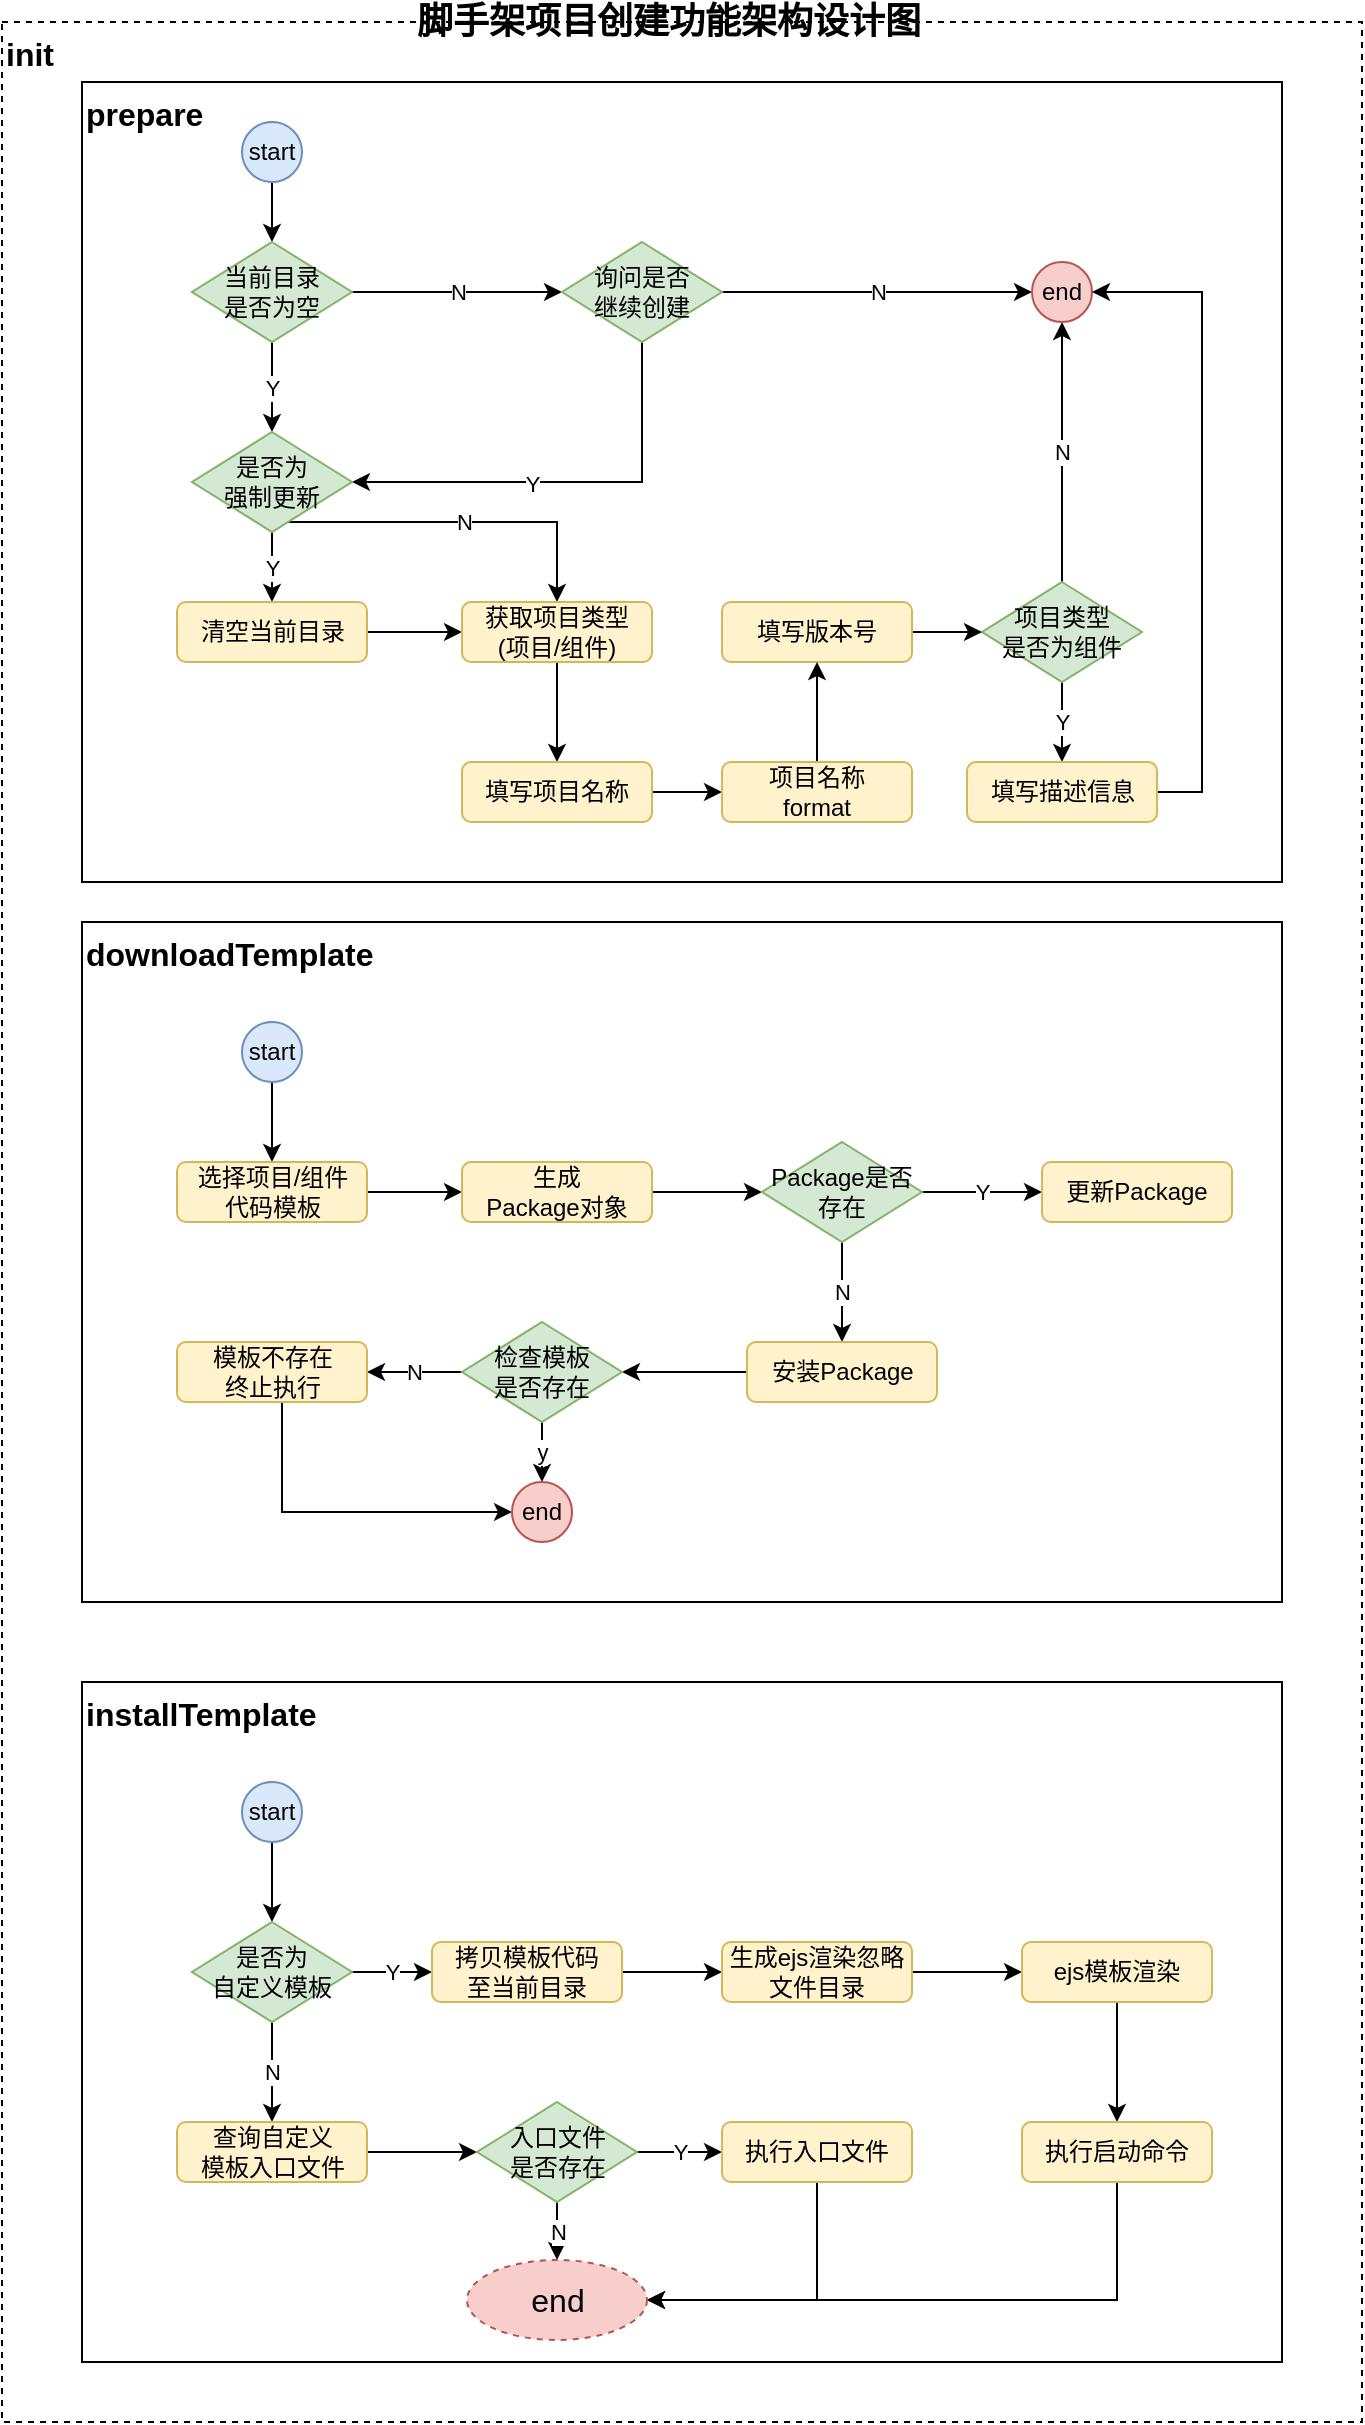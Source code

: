 <mxfile version="13.6.2" type="device"><diagram id="7xCB6yIZdmfc122Dx-ho" name="Page-1"><mxGraphModel dx="1024" dy="592" grid="1" gridSize="10" guides="1" tooltips="1" connect="1" arrows="1" fold="1" page="1" pageScale="1" pageWidth="827" pageHeight="1169" math="0" shadow="0"><root><mxCell id="0"/><mxCell id="1" parent="0"/><mxCell id="41KB_ib2elbTm5flplq4-1" value="&lt;font style=&quot;font-size: 16px&quot;&gt;&lt;b&gt;init&lt;/b&gt;&lt;/font&gt;" style="rounded=0;whiteSpace=wrap;html=1;verticalAlign=top;align=left;dashed=1;" parent="1" vertex="1"><mxGeometry x="40" y="50" width="680" height="1200" as="geometry"/></mxCell><mxCell id="41KB_ib2elbTm5flplq4-2" value="&lt;font style=&quot;font-size: 16px&quot;&gt;&lt;b&gt;prepare&lt;/b&gt;&lt;/font&gt;" style="rounded=0;whiteSpace=wrap;html=1;align=left;verticalAlign=top;" parent="1" vertex="1"><mxGeometry x="80" y="80" width="600" height="400" as="geometry"/></mxCell><mxCell id="41KB_ib2elbTm5flplq4-10" value="" style="edgeStyle=orthogonalEdgeStyle;rounded=0;orthogonalLoop=1;jettySize=auto;html=1;" parent="1" source="41KB_ib2elbTm5flplq4-3" target="41KB_ib2elbTm5flplq4-4" edge="1"><mxGeometry relative="1" as="geometry"/></mxCell><mxCell id="41KB_ib2elbTm5flplq4-3" value="start" style="ellipse;whiteSpace=wrap;html=1;aspect=fixed;align=center;fillColor=#dae8fc;strokeColor=#6c8ebf;" parent="1" vertex="1"><mxGeometry x="160" y="100" width="30" height="30" as="geometry"/></mxCell><mxCell id="41KB_ib2elbTm5flplq4-11" value="Y" style="edgeStyle=orthogonalEdgeStyle;rounded=0;orthogonalLoop=1;jettySize=auto;html=1;" parent="1" source="41KB_ib2elbTm5flplq4-4" target="41KB_ib2elbTm5flplq4-6" edge="1"><mxGeometry relative="1" as="geometry"/></mxCell><mxCell id="41KB_ib2elbTm5flplq4-13" value="N" style="edgeStyle=orthogonalEdgeStyle;rounded=0;orthogonalLoop=1;jettySize=auto;html=1;" parent="1" source="41KB_ib2elbTm5flplq4-4" target="41KB_ib2elbTm5flplq4-5" edge="1"><mxGeometry relative="1" as="geometry"/></mxCell><mxCell id="41KB_ib2elbTm5flplq4-4" value="当前目录&lt;br&gt;是否为空" style="rhombus;whiteSpace=wrap;html=1;align=center;fillColor=#d5e8d4;strokeColor=#82b366;" parent="1" vertex="1"><mxGeometry x="135" y="160" width="80" height="50" as="geometry"/></mxCell><mxCell id="41KB_ib2elbTm5flplq4-14" value="N" style="edgeStyle=orthogonalEdgeStyle;rounded=0;orthogonalLoop=1;jettySize=auto;html=1;" parent="1" source="41KB_ib2elbTm5flplq4-5" target="41KB_ib2elbTm5flplq4-9" edge="1"><mxGeometry relative="1" as="geometry"/></mxCell><mxCell id="41KB_ib2elbTm5flplq4-16" style="edgeStyle=orthogonalEdgeStyle;rounded=0;orthogonalLoop=1;jettySize=auto;html=1;entryX=1;entryY=0.5;entryDx=0;entryDy=0;" parent="1" source="41KB_ib2elbTm5flplq4-5" target="41KB_ib2elbTm5flplq4-6" edge="1"><mxGeometry relative="1" as="geometry"><Array as="points"><mxPoint x="360" y="280"/></Array></mxGeometry></mxCell><mxCell id="41KB_ib2elbTm5flplq4-18" value="Y" style="edgeLabel;html=1;align=center;verticalAlign=middle;resizable=0;points=[];" parent="41KB_ib2elbTm5flplq4-16" vertex="1" connectable="0"><mxGeometry x="0.169" y="1" relative="1" as="geometry"><mxPoint as="offset"/></mxGeometry></mxCell><mxCell id="41KB_ib2elbTm5flplq4-5" value="询问是否&lt;br&gt;继续创建" style="rhombus;whiteSpace=wrap;html=1;align=center;fillColor=#d5e8d4;strokeColor=#82b366;" parent="1" vertex="1"><mxGeometry x="320" y="160" width="80" height="50" as="geometry"/></mxCell><mxCell id="41KB_ib2elbTm5flplq4-12" value="Y" style="edgeStyle=orthogonalEdgeStyle;rounded=0;orthogonalLoop=1;jettySize=auto;html=1;" parent="1" source="41KB_ib2elbTm5flplq4-6" target="41KB_ib2elbTm5flplq4-8" edge="1"><mxGeometry relative="1" as="geometry"/></mxCell><mxCell id="41KB_ib2elbTm5flplq4-19" value="N" style="edgeStyle=orthogonalEdgeStyle;rounded=0;orthogonalLoop=1;jettySize=auto;html=1;entryX=0.5;entryY=0;entryDx=0;entryDy=0;" parent="1" source="41KB_ib2elbTm5flplq4-6" target="41KB_ib2elbTm5flplq4-15" edge="1"><mxGeometry relative="1" as="geometry"><Array as="points"><mxPoint x="318" y="300"/></Array></mxGeometry></mxCell><mxCell id="41KB_ib2elbTm5flplq4-6" value="是否为&lt;br&gt;强制更新" style="rhombus;whiteSpace=wrap;html=1;align=center;fillColor=#d5e8d4;strokeColor=#82b366;" parent="1" vertex="1"><mxGeometry x="135" y="255" width="80" height="50" as="geometry"/></mxCell><mxCell id="41KB_ib2elbTm5flplq4-30" value="Y" style="edgeStyle=orthogonalEdgeStyle;rounded=0;orthogonalLoop=1;jettySize=auto;html=1;" parent="1" source="41KB_ib2elbTm5flplq4-7" target="41KB_ib2elbTm5flplq4-25" edge="1"><mxGeometry relative="1" as="geometry"/></mxCell><mxCell id="41KB_ib2elbTm5flplq4-31" value="N" style="edgeStyle=orthogonalEdgeStyle;rounded=0;orthogonalLoop=1;jettySize=auto;html=1;entryX=0.5;entryY=1;entryDx=0;entryDy=0;" parent="1" source="41KB_ib2elbTm5flplq4-7" target="41KB_ib2elbTm5flplq4-9" edge="1"><mxGeometry relative="1" as="geometry"/></mxCell><mxCell id="41KB_ib2elbTm5flplq4-7" value="项目类型&lt;br&gt;是否为组件" style="rhombus;whiteSpace=wrap;html=1;align=center;fillColor=#d5e8d4;strokeColor=#82b366;" parent="1" vertex="1"><mxGeometry x="530" y="330" width="80" height="50" as="geometry"/></mxCell><mxCell id="41KB_ib2elbTm5flplq4-21" value="" style="edgeStyle=orthogonalEdgeStyle;rounded=0;orthogonalLoop=1;jettySize=auto;html=1;" parent="1" source="41KB_ib2elbTm5flplq4-8" target="41KB_ib2elbTm5flplq4-15" edge="1"><mxGeometry relative="1" as="geometry"/></mxCell><mxCell id="41KB_ib2elbTm5flplq4-8" value="清空当前目录" style="rounded=1;whiteSpace=wrap;html=1;align=center;fillColor=#fff2cc;strokeColor=#d6b656;" parent="1" vertex="1"><mxGeometry x="127.5" y="340" width="95" height="30" as="geometry"/></mxCell><mxCell id="41KB_ib2elbTm5flplq4-9" value="end" style="ellipse;whiteSpace=wrap;html=1;aspect=fixed;align=center;fillColor=#f8cecc;strokeColor=#b85450;" parent="1" vertex="1"><mxGeometry x="555" y="170" width="30" height="30" as="geometry"/></mxCell><mxCell id="41KB_ib2elbTm5flplq4-26" value="" style="edgeStyle=orthogonalEdgeStyle;rounded=0;orthogonalLoop=1;jettySize=auto;html=1;" parent="1" source="41KB_ib2elbTm5flplq4-15" target="41KB_ib2elbTm5flplq4-22" edge="1"><mxGeometry relative="1" as="geometry"/></mxCell><mxCell id="41KB_ib2elbTm5flplq4-15" value="获取项目类型&lt;br&gt;(项目/组件)" style="rounded=1;whiteSpace=wrap;html=1;align=center;fillColor=#fff2cc;strokeColor=#d6b656;" parent="1" vertex="1"><mxGeometry x="270" y="340" width="95" height="30" as="geometry"/></mxCell><mxCell id="41KB_ib2elbTm5flplq4-27" value="" style="edgeStyle=orthogonalEdgeStyle;rounded=0;orthogonalLoop=1;jettySize=auto;html=1;" parent="1" source="41KB_ib2elbTm5flplq4-22" target="41KB_ib2elbTm5flplq4-24" edge="1"><mxGeometry relative="1" as="geometry"/></mxCell><mxCell id="41KB_ib2elbTm5flplq4-22" value="填写项目名称" style="rounded=1;whiteSpace=wrap;html=1;align=center;fillColor=#fff2cc;strokeColor=#d6b656;" parent="1" vertex="1"><mxGeometry x="270" y="420" width="95" height="30" as="geometry"/></mxCell><mxCell id="41KB_ib2elbTm5flplq4-29" value="" style="edgeStyle=orthogonalEdgeStyle;rounded=0;orthogonalLoop=1;jettySize=auto;html=1;" parent="1" source="41KB_ib2elbTm5flplq4-23" target="41KB_ib2elbTm5flplq4-7" edge="1"><mxGeometry relative="1" as="geometry"/></mxCell><mxCell id="41KB_ib2elbTm5flplq4-23" value="填写版本号" style="rounded=1;whiteSpace=wrap;html=1;align=center;fillColor=#fff2cc;strokeColor=#d6b656;" parent="1" vertex="1"><mxGeometry x="400" y="340" width="95" height="30" as="geometry"/></mxCell><mxCell id="41KB_ib2elbTm5flplq4-28" value="" style="edgeStyle=orthogonalEdgeStyle;rounded=0;orthogonalLoop=1;jettySize=auto;html=1;" parent="1" source="41KB_ib2elbTm5flplq4-24" target="41KB_ib2elbTm5flplq4-23" edge="1"><mxGeometry relative="1" as="geometry"/></mxCell><mxCell id="41KB_ib2elbTm5flplq4-24" value="项目名称&lt;br&gt;format" style="rounded=1;whiteSpace=wrap;html=1;align=center;fillColor=#fff2cc;strokeColor=#d6b656;" parent="1" vertex="1"><mxGeometry x="400" y="420" width="95" height="30" as="geometry"/></mxCell><mxCell id="41KB_ib2elbTm5flplq4-32" style="edgeStyle=orthogonalEdgeStyle;rounded=0;orthogonalLoop=1;jettySize=auto;html=1;entryX=1;entryY=0.5;entryDx=0;entryDy=0;" parent="1" source="41KB_ib2elbTm5flplq4-25" target="41KB_ib2elbTm5flplq4-9" edge="1"><mxGeometry relative="1" as="geometry"><Array as="points"><mxPoint x="640" y="435"/><mxPoint x="640" y="185"/></Array></mxGeometry></mxCell><mxCell id="41KB_ib2elbTm5flplq4-25" value="填写描述信息" style="rounded=1;whiteSpace=wrap;html=1;align=center;fillColor=#fff2cc;strokeColor=#d6b656;" parent="1" vertex="1"><mxGeometry x="522.5" y="420" width="95" height="30" as="geometry"/></mxCell><mxCell id="41KB_ib2elbTm5flplq4-33" value="&lt;b&gt;&lt;font style=&quot;font-size: 16px&quot;&gt;downloadTemplate&lt;/font&gt;&lt;/b&gt;" style="rounded=0;whiteSpace=wrap;html=1;align=left;verticalAlign=top;" parent="1" vertex="1"><mxGeometry x="80" y="500" width="600" height="340" as="geometry"/></mxCell><mxCell id="41KB_ib2elbTm5flplq4-45" value="" style="edgeStyle=orthogonalEdgeStyle;rounded=0;orthogonalLoop=1;jettySize=auto;html=1;" parent="1" source="41KB_ib2elbTm5flplq4-36" target="41KB_ib2elbTm5flplq4-37" edge="1"><mxGeometry relative="1" as="geometry"/></mxCell><mxCell id="41KB_ib2elbTm5flplq4-36" value="start" style="ellipse;whiteSpace=wrap;html=1;aspect=fixed;align=center;fillColor=#dae8fc;strokeColor=#6c8ebf;" parent="1" vertex="1"><mxGeometry x="160" y="550" width="30" height="30" as="geometry"/></mxCell><mxCell id="41KB_ib2elbTm5flplq4-46" value="" style="edgeStyle=orthogonalEdgeStyle;rounded=0;orthogonalLoop=1;jettySize=auto;html=1;" parent="1" source="41KB_ib2elbTm5flplq4-37" target="41KB_ib2elbTm5flplq4-38" edge="1"><mxGeometry relative="1" as="geometry"/></mxCell><mxCell id="41KB_ib2elbTm5flplq4-37" value="选择项目/组件&lt;br&gt;代码模板" style="rounded=1;whiteSpace=wrap;html=1;align=center;fillColor=#fff2cc;strokeColor=#d6b656;" parent="1" vertex="1"><mxGeometry x="127.5" y="620" width="95" height="30" as="geometry"/></mxCell><mxCell id="41KB_ib2elbTm5flplq4-47" value="" style="edgeStyle=orthogonalEdgeStyle;rounded=0;orthogonalLoop=1;jettySize=auto;html=1;" parent="1" source="41KB_ib2elbTm5flplq4-38" target="41KB_ib2elbTm5flplq4-39" edge="1"><mxGeometry relative="1" as="geometry"/></mxCell><mxCell id="41KB_ib2elbTm5flplq4-38" value="生成&lt;br&gt;Package对象" style="rounded=1;whiteSpace=wrap;html=1;align=center;fillColor=#fff2cc;strokeColor=#d6b656;" parent="1" vertex="1"><mxGeometry x="270" y="620" width="95" height="30" as="geometry"/></mxCell><mxCell id="41KB_ib2elbTm5flplq4-48" value="Y" style="edgeStyle=orthogonalEdgeStyle;rounded=0;orthogonalLoop=1;jettySize=auto;html=1;" parent="1" source="41KB_ib2elbTm5flplq4-39" target="41KB_ib2elbTm5flplq4-40" edge="1"><mxGeometry relative="1" as="geometry"/></mxCell><mxCell id="41KB_ib2elbTm5flplq4-49" value="N" style="edgeStyle=orthogonalEdgeStyle;rounded=0;orthogonalLoop=1;jettySize=auto;html=1;" parent="1" source="41KB_ib2elbTm5flplq4-39" target="41KB_ib2elbTm5flplq4-41" edge="1"><mxGeometry relative="1" as="geometry"/></mxCell><mxCell id="41KB_ib2elbTm5flplq4-39" value="Package是否存在" style="rhombus;whiteSpace=wrap;html=1;align=center;fillColor=#d5e8d4;strokeColor=#82b366;" parent="1" vertex="1"><mxGeometry x="420" y="610" width="80" height="50" as="geometry"/></mxCell><mxCell id="41KB_ib2elbTm5flplq4-40" value="更新Package" style="rounded=1;whiteSpace=wrap;html=1;align=center;fillColor=#fff2cc;strokeColor=#d6b656;" parent="1" vertex="1"><mxGeometry x="560" y="620" width="95" height="30" as="geometry"/></mxCell><mxCell id="41KB_ib2elbTm5flplq4-50" value="" style="edgeStyle=orthogonalEdgeStyle;rounded=0;orthogonalLoop=1;jettySize=auto;html=1;" parent="1" source="41KB_ib2elbTm5flplq4-41" target="41KB_ib2elbTm5flplq4-42" edge="1"><mxGeometry relative="1" as="geometry"/></mxCell><mxCell id="41KB_ib2elbTm5flplq4-41" value="安装Package" style="rounded=1;whiteSpace=wrap;html=1;align=center;fillColor=#fff2cc;strokeColor=#d6b656;" parent="1" vertex="1"><mxGeometry x="412.5" y="710" width="95" height="30" as="geometry"/></mxCell><mxCell id="41KB_ib2elbTm5flplq4-51" value="y" style="edgeStyle=orthogonalEdgeStyle;rounded=0;orthogonalLoop=1;jettySize=auto;html=1;" parent="1" source="41KB_ib2elbTm5flplq4-42" target="41KB_ib2elbTm5flplq4-44" edge="1"><mxGeometry relative="1" as="geometry"/></mxCell><mxCell id="41KB_ib2elbTm5flplq4-52" value="N" style="edgeStyle=orthogonalEdgeStyle;rounded=0;orthogonalLoop=1;jettySize=auto;html=1;" parent="1" source="41KB_ib2elbTm5flplq4-42" target="41KB_ib2elbTm5flplq4-43" edge="1"><mxGeometry relative="1" as="geometry"/></mxCell><mxCell id="41KB_ib2elbTm5flplq4-42" value="检查模板&lt;br&gt;是否存在" style="rhombus;whiteSpace=wrap;html=1;align=center;fillColor=#d5e8d4;strokeColor=#82b366;" parent="1" vertex="1"><mxGeometry x="270" y="700" width="80" height="50" as="geometry"/></mxCell><mxCell id="41KB_ib2elbTm5flplq4-53" style="edgeStyle=orthogonalEdgeStyle;rounded=0;orthogonalLoop=1;jettySize=auto;html=1;entryX=0;entryY=0.5;entryDx=0;entryDy=0;" parent="1" source="41KB_ib2elbTm5flplq4-43" target="41KB_ib2elbTm5flplq4-44" edge="1"><mxGeometry relative="1" as="geometry"><Array as="points"><mxPoint x="180" y="795"/></Array></mxGeometry></mxCell><mxCell id="41KB_ib2elbTm5flplq4-43" value="模板不存在&lt;br&gt;终止执行" style="rounded=1;whiteSpace=wrap;html=1;align=center;fillColor=#fff2cc;strokeColor=#d6b656;" parent="1" vertex="1"><mxGeometry x="127.5" y="710" width="95" height="30" as="geometry"/></mxCell><mxCell id="41KB_ib2elbTm5flplq4-44" value="end" style="ellipse;whiteSpace=wrap;html=1;aspect=fixed;align=center;fillColor=#f8cecc;strokeColor=#b85450;" parent="1" vertex="1"><mxGeometry x="295" y="780" width="30" height="30" as="geometry"/></mxCell><mxCell id="41KB_ib2elbTm5flplq4-54" value="&lt;span style=&quot;font-size: 16px&quot;&gt;&lt;b&gt;installTemplate&lt;br&gt;&lt;br&gt;&lt;/b&gt;&lt;/span&gt;" style="rounded=0;whiteSpace=wrap;html=1;align=left;verticalAlign=top;" parent="1" vertex="1"><mxGeometry x="80" y="880" width="600" height="340" as="geometry"/></mxCell><mxCell id="41KB_ib2elbTm5flplq4-66" value="" style="edgeStyle=orthogonalEdgeStyle;rounded=0;orthogonalLoop=1;jettySize=auto;html=1;" parent="1" source="41KB_ib2elbTm5flplq4-55" target="41KB_ib2elbTm5flplq4-57" edge="1"><mxGeometry relative="1" as="geometry"/></mxCell><mxCell id="41KB_ib2elbTm5flplq4-55" value="start" style="ellipse;whiteSpace=wrap;html=1;aspect=fixed;align=center;fillColor=#dae8fc;strokeColor=#6c8ebf;" parent="1" vertex="1"><mxGeometry x="160" y="930" width="30" height="30" as="geometry"/></mxCell><mxCell id="41KB_ib2elbTm5flplq4-67" value="Y" style="edgeStyle=orthogonalEdgeStyle;rounded=0;orthogonalLoop=1;jettySize=auto;html=1;" parent="1" source="41KB_ib2elbTm5flplq4-57" target="41KB_ib2elbTm5flplq4-58" edge="1"><mxGeometry relative="1" as="geometry"/></mxCell><mxCell id="41KB_ib2elbTm5flplq4-68" value="N" style="edgeStyle=orthogonalEdgeStyle;rounded=0;orthogonalLoop=1;jettySize=auto;html=1;" parent="1" source="41KB_ib2elbTm5flplq4-57" target="41KB_ib2elbTm5flplq4-61" edge="1"><mxGeometry relative="1" as="geometry"/></mxCell><mxCell id="41KB_ib2elbTm5flplq4-57" value="是否为&lt;br&gt;自定义模板" style="rhombus;whiteSpace=wrap;html=1;align=center;fillColor=#d5e8d4;strokeColor=#82b366;" parent="1" vertex="1"><mxGeometry x="135" y="1000" width="80" height="50" as="geometry"/></mxCell><mxCell id="41KB_ib2elbTm5flplq4-69" value="" style="edgeStyle=orthogonalEdgeStyle;rounded=0;orthogonalLoop=1;jettySize=auto;html=1;" parent="1" source="41KB_ib2elbTm5flplq4-58" target="41KB_ib2elbTm5flplq4-59" edge="1"><mxGeometry relative="1" as="geometry"/></mxCell><mxCell id="41KB_ib2elbTm5flplq4-58" value="拷贝模板代码&lt;br&gt;至当前目录" style="rounded=1;whiteSpace=wrap;html=1;align=center;fillColor=#fff2cc;strokeColor=#d6b656;" parent="1" vertex="1"><mxGeometry x="255" y="1010" width="95" height="30" as="geometry"/></mxCell><mxCell id="41KB_ib2elbTm5flplq4-70" value="" style="edgeStyle=orthogonalEdgeStyle;rounded=0;orthogonalLoop=1;jettySize=auto;html=1;" parent="1" source="41KB_ib2elbTm5flplq4-59" target="41KB_ib2elbTm5flplq4-60" edge="1"><mxGeometry relative="1" as="geometry"/></mxCell><mxCell id="41KB_ib2elbTm5flplq4-59" value="生成ejs渲染忽略&lt;br&gt;文件目录" style="rounded=1;whiteSpace=wrap;html=1;align=center;fillColor=#fff2cc;strokeColor=#d6b656;" parent="1" vertex="1"><mxGeometry x="400" y="1010" width="95" height="30" as="geometry"/></mxCell><mxCell id="41KB_ib2elbTm5flplq4-71" value="" style="edgeStyle=orthogonalEdgeStyle;rounded=0;orthogonalLoop=1;jettySize=auto;html=1;" parent="1" source="41KB_ib2elbTm5flplq4-60" target="41KB_ib2elbTm5flplq4-64" edge="1"><mxGeometry relative="1" as="geometry"/></mxCell><mxCell id="41KB_ib2elbTm5flplq4-60" value="ejs模板渲染" style="rounded=1;whiteSpace=wrap;html=1;align=center;fillColor=#fff2cc;strokeColor=#d6b656;" parent="1" vertex="1"><mxGeometry x="550" y="1010" width="95" height="30" as="geometry"/></mxCell><mxCell id="41KB_ib2elbTm5flplq4-73" value="" style="edgeStyle=orthogonalEdgeStyle;rounded=0;orthogonalLoop=1;jettySize=auto;html=1;" parent="1" source="41KB_ib2elbTm5flplq4-61" target="41KB_ib2elbTm5flplq4-62" edge="1"><mxGeometry relative="1" as="geometry"/></mxCell><mxCell id="41KB_ib2elbTm5flplq4-61" value="查询自定义&lt;br&gt;模板入口文件" style="rounded=1;whiteSpace=wrap;html=1;align=center;fillColor=#fff2cc;strokeColor=#d6b656;" parent="1" vertex="1"><mxGeometry x="127.5" y="1100" width="95" height="30" as="geometry"/></mxCell><mxCell id="41KB_ib2elbTm5flplq4-74" value="N" style="edgeStyle=orthogonalEdgeStyle;rounded=0;orthogonalLoop=1;jettySize=auto;html=1;" parent="1" source="41KB_ib2elbTm5flplq4-62" target="41KB_ib2elbTm5flplq4-65" edge="1"><mxGeometry relative="1" as="geometry"/></mxCell><mxCell id="41KB_ib2elbTm5flplq4-75" value="Y" style="edgeStyle=orthogonalEdgeStyle;rounded=0;orthogonalLoop=1;jettySize=auto;html=1;" parent="1" source="41KB_ib2elbTm5flplq4-62" target="41KB_ib2elbTm5flplq4-63" edge="1"><mxGeometry relative="1" as="geometry"/></mxCell><mxCell id="41KB_ib2elbTm5flplq4-62" value="入口文件&lt;br&gt;是否存在" style="rhombus;whiteSpace=wrap;html=1;align=center;fillColor=#d5e8d4;strokeColor=#82b366;" parent="1" vertex="1"><mxGeometry x="277.5" y="1090" width="80" height="50" as="geometry"/></mxCell><mxCell id="41KB_ib2elbTm5flplq4-76" style="edgeStyle=orthogonalEdgeStyle;rounded=0;orthogonalLoop=1;jettySize=auto;html=1;entryX=1;entryY=0.5;entryDx=0;entryDy=0;" parent="1" source="41KB_ib2elbTm5flplq4-63" target="41KB_ib2elbTm5flplq4-65" edge="1"><mxGeometry relative="1" as="geometry"><Array as="points"><mxPoint x="448" y="1189"/></Array></mxGeometry></mxCell><mxCell id="41KB_ib2elbTm5flplq4-63" value="执行入口文件&lt;span style=&quot;color: rgba(0 , 0 , 0 , 0) ; font-family: monospace ; font-size: 0px&quot;&gt;%3CmxGraphModel%3E%3Croot%3E%3CmxCell%20id%3D%220%22%2F%3E%3CmxCell%20id%3D%221%22%20parent%3D%220%22%2F%3E%3CmxCell%20id%3D%222%22%20value%3D%22%E7%94%9F%E6%88%90ejs%E6%B8%B2%E6%9F%93%E5%BF%BD%E7%95%A5%26lt%3Bbr%26gt%3B%E6%96%87%E4%BB%B6%E7%9B%AE%E5%BD%95%22%20style%3D%22rounded%3D1%3BwhiteSpace%3Dwrap%3Bhtml%3D1%3Balign%3Dcenter%3BfillColor%3D%23fff2cc%3BstrokeColor%3D%23d6b656%3B%22%20vertex%3D%221%22%20parent%3D%221%22%3E%3CmxGeometry%20x%3D%22400%22%20y%3D%221010%22%20width%3D%2295%22%20height%3D%2230%22%20as%3D%22geometry%22%2F%3E%3C%2FmxCell%3E%3C%2Froot%3E%3C%2FmxGraphModel%3E&lt;/span&gt;" style="rounded=1;whiteSpace=wrap;html=1;align=center;fillColor=#fff2cc;strokeColor=#d6b656;" parent="1" vertex="1"><mxGeometry x="400" y="1100" width="95" height="30" as="geometry"/></mxCell><mxCell id="41KB_ib2elbTm5flplq4-72" style="edgeStyle=orthogonalEdgeStyle;rounded=0;orthogonalLoop=1;jettySize=auto;html=1;entryX=1;entryY=0.5;entryDx=0;entryDy=0;" parent="1" source="41KB_ib2elbTm5flplq4-64" target="41KB_ib2elbTm5flplq4-65" edge="1"><mxGeometry relative="1" as="geometry"><Array as="points"><mxPoint x="598" y="1189"/></Array></mxGeometry></mxCell><mxCell id="41KB_ib2elbTm5flplq4-64" value="执行启动命令" style="rounded=1;whiteSpace=wrap;html=1;align=center;fillColor=#fff2cc;strokeColor=#d6b656;" parent="1" vertex="1"><mxGeometry x="550" y="1100" width="95" height="30" as="geometry"/></mxCell><mxCell id="41KB_ib2elbTm5flplq4-65" value="&lt;font style=&quot;font-size: 16px&quot;&gt;end&lt;/font&gt;" style="ellipse;whiteSpace=wrap;html=1;dashed=1;align=center;fillColor=#f8cecc;strokeColor=#b85450;" parent="1" vertex="1"><mxGeometry x="272.5" y="1169" width="90" height="40" as="geometry"/></mxCell><mxCell id="8bZw0MeerlO3sY6K68t_-1" value="&lt;b&gt;&lt;font style=&quot;font-size: 18px&quot;&gt;脚手架项目创建功能架构设计图&lt;/font&gt;&lt;/b&gt;" style="text;html=1;align=center;verticalAlign=middle;resizable=0;points=[];autosize=1;" parent="1" vertex="1"><mxGeometry x="237.5" y="40" width="270" height="20" as="geometry"/></mxCell></root></mxGraphModel></diagram></mxfile>